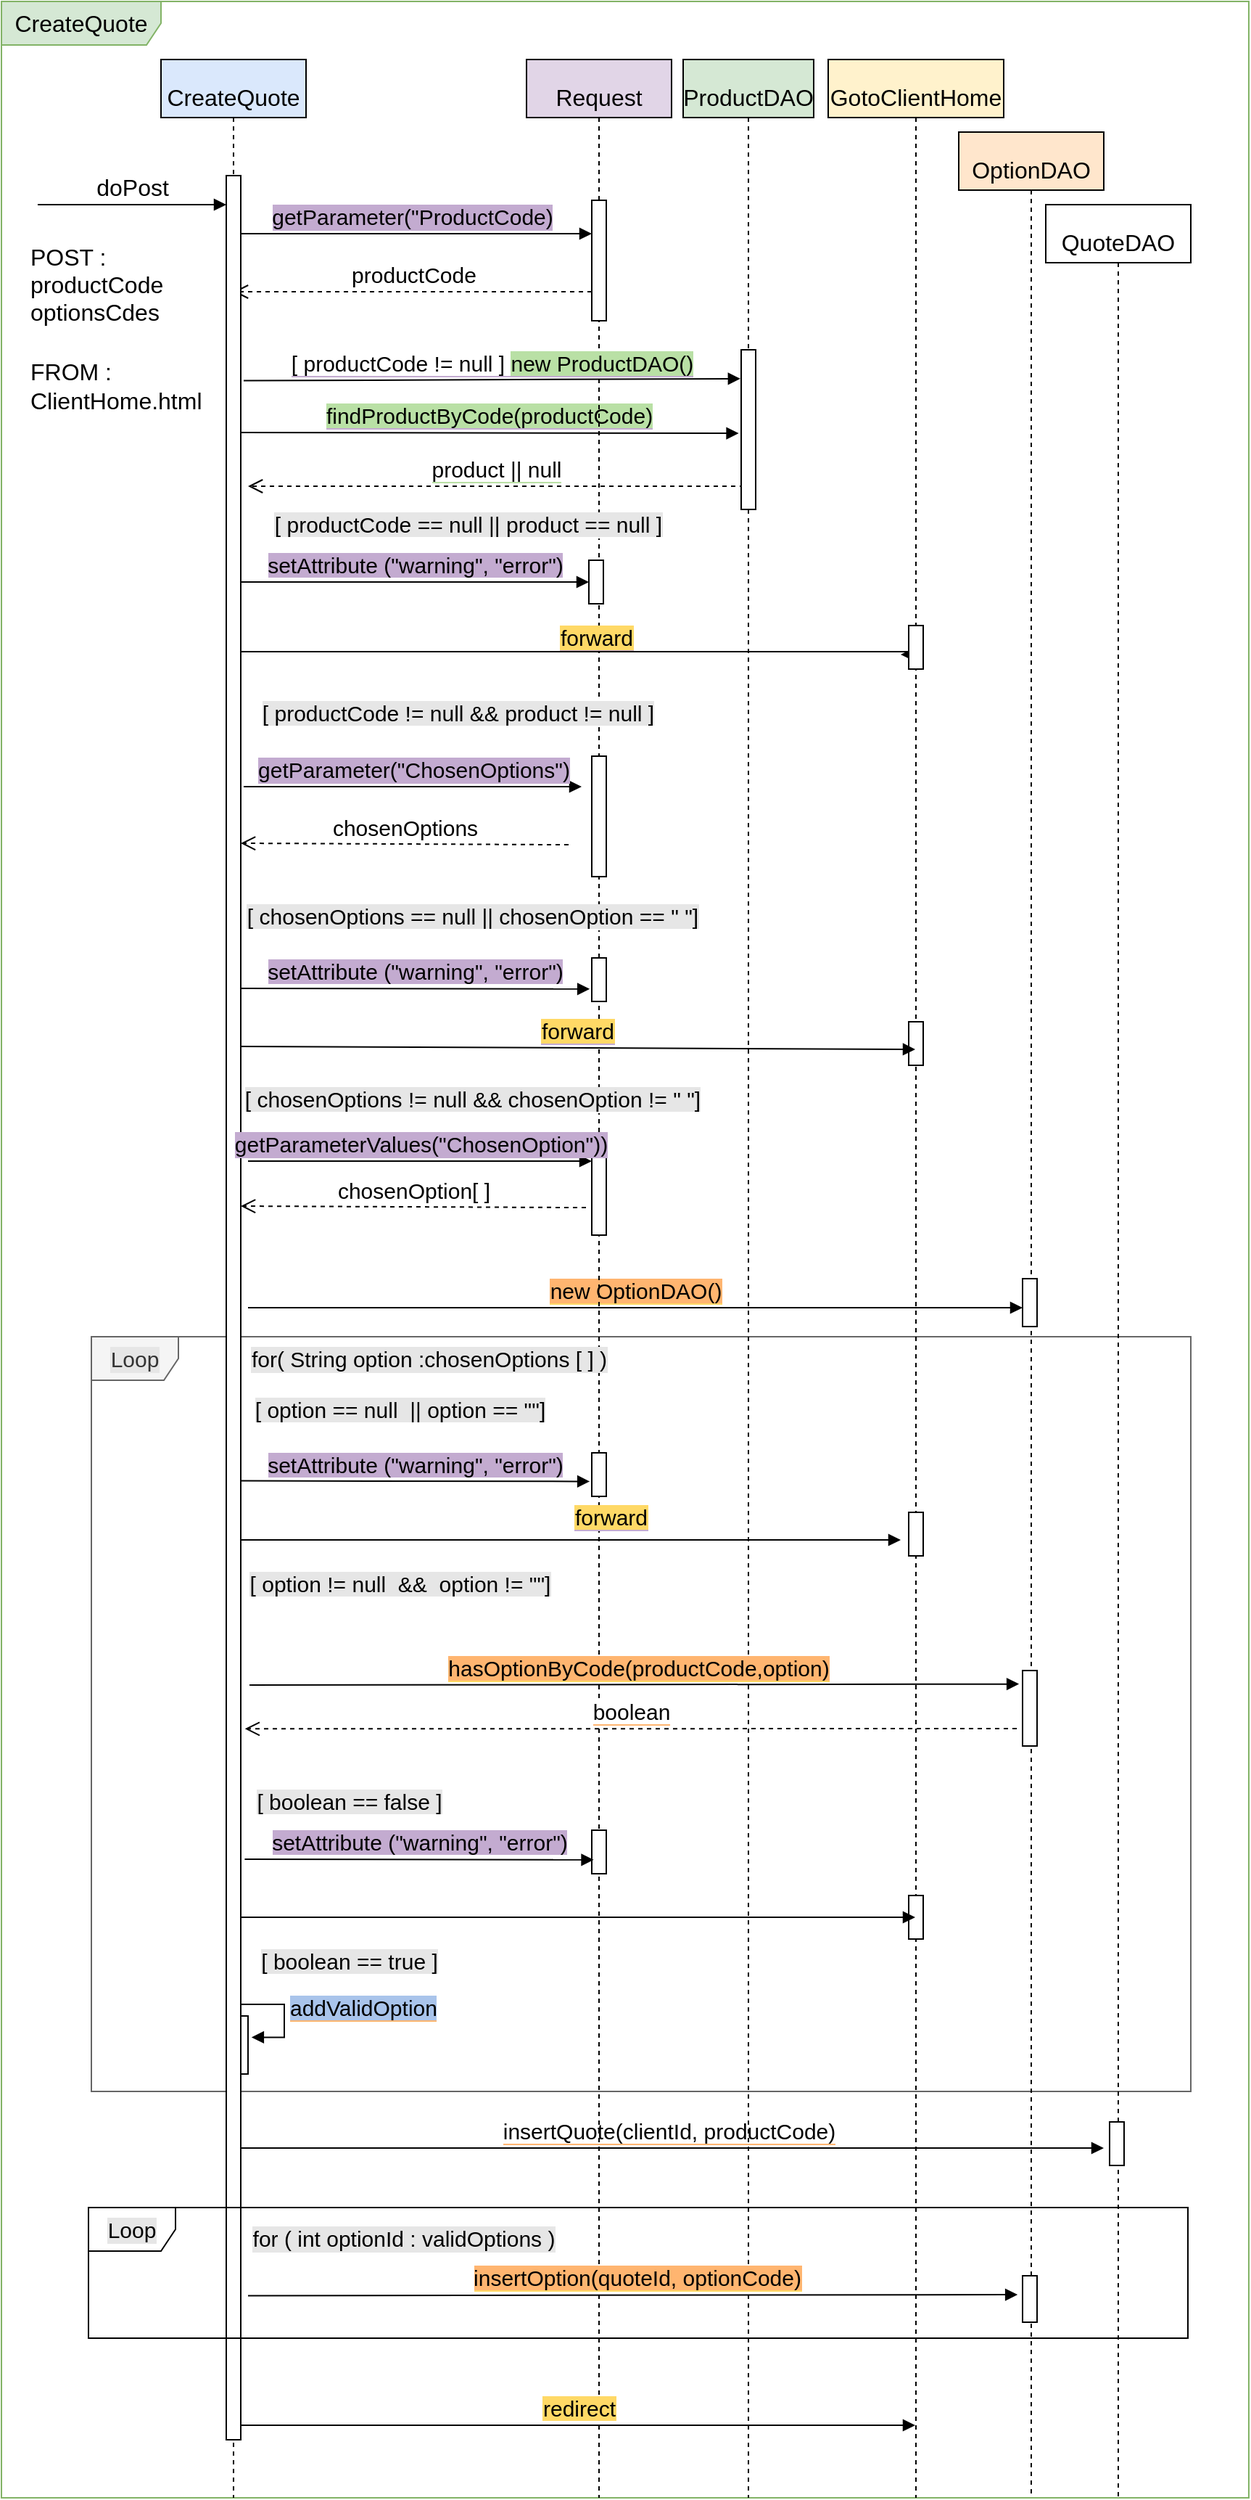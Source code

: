 <mxfile version="18.0.8" type="device"><diagram id="8lv88ZR4mrCCeqeHEAU_" name="Page-1"><mxGraphModel dx="1883" dy="1087" grid="1" gridSize="10" guides="1" tooltips="1" connect="1" arrows="1" fold="1" page="0" pageScale="1" pageWidth="827" pageHeight="1169" math="0" shadow="0"><root><mxCell id="0"/><mxCell id="1" parent="0"/><mxCell id="POiej5ANTQWtBTBRaUSJ-75" value="Loop" style="shape=umlFrame;whiteSpace=wrap;html=1;labelBackgroundColor=#E6E6E6;fontSize=15;fontColor=#333333;fillColor=#f5f5f5;strokeColor=#666666;" vertex="1" parent="1"><mxGeometry x="-198" y="600" width="758" height="520" as="geometry"/></mxCell><mxCell id="1Fg2AFdAJ2kEk59hbJvS-36" value="CreateQuote" style="shape=umlFrame;whiteSpace=wrap;html=1;fontSize=16;width=110;height=30;fillColor=#d5e8d4;strokeColor=#82b366;" parent="1" vertex="1"><mxGeometry x="-260" y="-320" width="860" height="1720" as="geometry"/></mxCell><mxCell id="POiej5ANTQWtBTBRaUSJ-1" value="&lt;span style=&quot;font-size: 16px;&quot;&gt;CreateQuote&lt;/span&gt;" style="shape=umlLifeline;perimeter=lifelinePerimeter;whiteSpace=wrap;html=1;container=1;collapsible=0;recursiveResize=0;outlineConnect=0;fontSize=33;align=center;fillColor=#dae8fc;strokeColor=#000000;" vertex="1" parent="1"><mxGeometry x="-150" y="-280" width="100" height="1680" as="geometry"/></mxCell><mxCell id="POiej5ANTQWtBTBRaUSJ-40" value="&lt;font style=&quot;background-color: rgb(195, 171, 208);&quot; color=&quot;#000000&quot;&gt;getParameter(&quot;ProductCode)&lt;/font&gt;" style="html=1;verticalAlign=bottom;endArrow=block;rounded=0;labelBackgroundColor=#C3ABD0;fontSize=15;fontColor=#FFFFFF;" edge="1" parent="POiej5ANTQWtBTBRaUSJ-1" target="1Fg2AFdAJ2kEk59hbJvS-20"><mxGeometry width="80" relative="1" as="geometry"><mxPoint x="48" y="120" as="sourcePoint"/><mxPoint x="128" y="120" as="targetPoint"/></mxGeometry></mxCell><mxCell id="POiej5ANTQWtBTBRaUSJ-47" value="&lt;font style=&quot;background-color: rgb(185, 224, 165);&quot; color=&quot;#000000&quot;&gt;findProductByCode(productCode)&lt;/font&gt;" style="html=1;verticalAlign=bottom;endArrow=block;rounded=0;labelBackgroundColor=#C3ABD0;fontSize=15;fontColor=#FFFFFF;entryX=-0.171;entryY=0.523;entryDx=0;entryDy=0;entryPerimeter=0;" edge="1" parent="POiej5ANTQWtBTBRaUSJ-1" target="POiej5ANTQWtBTBRaUSJ-7"><mxGeometry width="80" relative="1" as="geometry"><mxPoint x="55.0" y="257.0" as="sourcePoint"/><mxPoint x="390" y="257.0" as="targetPoint"/></mxGeometry></mxCell><mxCell id="POiej5ANTQWtBTBRaUSJ-74" value="&lt;span style=&quot;background-color: rgb(255, 181, 112);&quot;&gt;new OptionDAO()&lt;/span&gt;" style="html=1;verticalAlign=bottom;endArrow=block;rounded=0;labelBackgroundColor=#FFD966;fontSize=15;fontColor=#000000;" edge="1" parent="POiej5ANTQWtBTBRaUSJ-1" target="POiej5ANTQWtBTBRaUSJ-36"><mxGeometry width="80" relative="1" as="geometry"><mxPoint x="60" y="860" as="sourcePoint"/><mxPoint x="140" y="860" as="targetPoint"/></mxGeometry></mxCell><mxCell id="POiej5ANTQWtBTBRaUSJ-93" value="&lt;span style=&quot;background-color: rgb(230, 230, 230);&quot;&gt;[ boolean == false ]&lt;/span&gt;" style="text;html=1;strokeColor=none;fillColor=none;align=center;verticalAlign=middle;whiteSpace=wrap;rounded=0;labelBackgroundColor=#FFFFFF;fontSize=15;fontColor=#000000;" vertex="1" parent="POiej5ANTQWtBTBRaUSJ-1"><mxGeometry x="60" y="1190" width="140" height="20" as="geometry"/></mxCell><mxCell id="POiej5ANTQWtBTBRaUSJ-99" value="" style="html=1;verticalAlign=bottom;endArrow=block;rounded=0;labelBackgroundColor=#FFFFFF;fontSize=15;fontColor=#000000;" edge="1" parent="POiej5ANTQWtBTBRaUSJ-1"><mxGeometry width="80" relative="1" as="geometry"><mxPoint x="50" y="1020" as="sourcePoint"/><mxPoint x="510" y="1020" as="targetPoint"/></mxGeometry></mxCell><mxCell id="POiej5ANTQWtBTBRaUSJ-104" value="" style="html=1;points=[];perimeter=orthogonalPerimeter;labelBackgroundColor=#E6E6E6;fontSize=15;fontColor=#000000;" vertex="1" parent="POiej5ANTQWtBTBRaUSJ-1"><mxGeometry x="50" y="1348" width="10" height="40" as="geometry"/></mxCell><mxCell id="POiej5ANTQWtBTBRaUSJ-105" value="&lt;span style=&quot;background-color: rgb(169, 196, 235);&quot;&gt;addValidOption&lt;/span&gt;" style="edgeStyle=orthogonalEdgeStyle;html=1;align=left;spacingLeft=2;endArrow=block;rounded=0;entryX=1.243;entryY=0.368;labelBackgroundColor=#FFB570;fontSize=15;fontColor=#000000;entryDx=0;entryDy=0;entryPerimeter=0;" edge="1" target="POiej5ANTQWtBTBRaUSJ-104" parent="POiej5ANTQWtBTBRaUSJ-1"><mxGeometry relative="1" as="geometry"><mxPoint x="55" y="1329" as="sourcePoint"/><Array as="points"><mxPoint x="55" y="1340"/><mxPoint x="85" y="1340"/><mxPoint x="85" y="1363"/></Array><mxPoint x="60" y="1349" as="targetPoint"/></mxGeometry></mxCell><mxCell id="POiej5ANTQWtBTBRaUSJ-110" value="&lt;span style=&quot;background-color: rgb(255, 255, 255);&quot;&gt;insertQuote(clientId, productCode)&lt;/span&gt;" style="html=1;verticalAlign=bottom;endArrow=block;rounded=0;labelBackgroundColor=#FFB570;fontSize=15;fontColor=#000000;" edge="1" parent="POiej5ANTQWtBTBRaUSJ-1"><mxGeometry width="80" relative="1" as="geometry"><mxPoint x="50" y="1439" as="sourcePoint"/><mxPoint x="650" y="1439" as="targetPoint"/></mxGeometry></mxCell><mxCell id="1Fg2AFdAJ2kEk59hbJvS-6" value="&lt;span style=&quot;font-size: 16px;&quot;&gt;Request&lt;/span&gt;" style="shape=umlLifeline;perimeter=lifelinePerimeter;whiteSpace=wrap;html=1;container=1;collapsible=0;recursiveResize=0;outlineConnect=0;fontSize=33;align=center;fillColor=#e1d5e7;strokeColor=#000000;" parent="1" vertex="1"><mxGeometry x="102" y="-280" width="100" height="1680" as="geometry"/></mxCell><mxCell id="1Fg2AFdAJ2kEk59hbJvS-20" value="" style="html=1;points=[];perimeter=orthogonalPerimeter;fontSize=16;" parent="1Fg2AFdAJ2kEk59hbJvS-6" vertex="1"><mxGeometry x="45" y="97" width="10" height="83" as="geometry"/></mxCell><mxCell id="POiej5ANTQWtBTBRaUSJ-43" value="productCode" style="html=1;verticalAlign=bottom;endArrow=open;dashed=1;endSize=8;rounded=0;labelBackgroundColor=#FFFFFF;fontSize=15;fontColor=#000000;" edge="1" parent="1Fg2AFdAJ2kEk59hbJvS-6"><mxGeometry relative="1" as="geometry"><mxPoint x="45" y="160" as="sourcePoint"/><mxPoint x="-202" y="160" as="targetPoint"/></mxGeometry></mxCell><mxCell id="POiej5ANTQWtBTBRaUSJ-48" value="&lt;span style=&quot;background-color: rgb(255, 255, 255);&quot;&gt;product || null&lt;/span&gt;" style="html=1;verticalAlign=bottom;endArrow=open;dashed=1;endSize=8;rounded=0;labelBackgroundColor=#B9E0A5;fontSize=15;fontColor=#000000;" edge="1" parent="1Fg2AFdAJ2kEk59hbJvS-6"><mxGeometry relative="1" as="geometry"><mxPoint x="150" y="294" as="sourcePoint"/><mxPoint x="-192" y="294" as="targetPoint"/></mxGeometry></mxCell><mxCell id="POiej5ANTQWtBTBRaUSJ-50" value="&lt;span style=&quot;background-color: rgb(230, 230, 230);&quot;&gt;[ productCode == null || product == null ]&lt;/span&gt;" style="text;html=1;strokeColor=none;fillColor=none;align=center;verticalAlign=middle;whiteSpace=wrap;rounded=0;labelBackgroundColor=#FFFFFF;fontSize=15;fontColor=#000000;" vertex="1" parent="1Fg2AFdAJ2kEk59hbJvS-6"><mxGeometry x="-200" y="310" width="320" height="20" as="geometry"/></mxCell><mxCell id="POiej5ANTQWtBTBRaUSJ-55" value="" style="html=1;points=[];perimeter=orthogonalPerimeter;fontSize=16;" vertex="1" parent="1Fg2AFdAJ2kEk59hbJvS-6"><mxGeometry x="45" y="480" width="10" height="83" as="geometry"/></mxCell><mxCell id="POiej5ANTQWtBTBRaUSJ-60" value="" style="html=1;points=[];perimeter=orthogonalPerimeter;fontSize=16;" vertex="1" parent="1Fg2AFdAJ2kEk59hbJvS-6"><mxGeometry x="45" y="619" width="10" height="30" as="geometry"/></mxCell><mxCell id="POiej5ANTQWtBTBRaUSJ-69" value="" style="html=1;points=[];perimeter=orthogonalPerimeter;fontSize=16;" vertex="1" parent="1Fg2AFdAJ2kEk59hbJvS-6"><mxGeometry x="45" y="750" width="10" height="60" as="geometry"/></mxCell><mxCell id="POiej5ANTQWtBTBRaUSJ-90" value="" style="html=1;points=[];perimeter=orthogonalPerimeter;fontSize=16;" vertex="1" parent="1Fg2AFdAJ2kEk59hbJvS-6"><mxGeometry x="45" y="1220" width="10" height="30" as="geometry"/></mxCell><mxCell id="1Fg2AFdAJ2kEk59hbJvS-7" value="&lt;p style=&quot;line-height: 0.4;&quot;&gt;&lt;/p&gt;&lt;blockquote style=&quot;margin: 0px 0px 0px 40px; border: none; padding: 0px; line-height: 0.6;&quot;&gt;&lt;/blockquote&gt;&lt;span style=&quot;font-size: 16px;&quot;&gt;GotoClientHome&lt;/span&gt;&lt;br&gt;&lt;p&gt;&lt;/p&gt;" style="shape=umlLifeline;perimeter=lifelinePerimeter;whiteSpace=wrap;html=1;container=1;collapsible=0;recursiveResize=0;outlineConnect=0;fontSize=33;align=center;fillColor=#fff2cc;strokeColor=#000000;" parent="1" vertex="1"><mxGeometry x="310" y="-280" width="121" height="1680" as="geometry"/></mxCell><mxCell id="POiej5ANTQWtBTBRaUSJ-20" value="" style="html=1;points=[];perimeter=orthogonalPerimeter;fontSize=16;" vertex="1" parent="1Fg2AFdAJ2kEk59hbJvS-7"><mxGeometry x="55.5" y="663" width="10" height="30" as="geometry"/></mxCell><mxCell id="POiej5ANTQWtBTBRaUSJ-87" value="&lt;span style=&quot;background-color: rgb(255, 255, 255);&quot;&gt;boolean&lt;/span&gt;" style="html=1;verticalAlign=bottom;endArrow=open;dashed=1;endSize=8;rounded=0;labelBackgroundColor=#FFB570;fontSize=15;fontColor=#000000;entryX=1.286;entryY=0.901;entryDx=0;entryDy=0;entryPerimeter=0;" edge="1" parent="1Fg2AFdAJ2kEk59hbJvS-7"><mxGeometry relative="1" as="geometry"><mxPoint x="130" y="1150" as="sourcePoint"/><mxPoint x="-402.14" y="1150.17" as="targetPoint"/></mxGeometry></mxCell><mxCell id="POiej5ANTQWtBTBRaUSJ-91" value="" style="html=1;points=[];perimeter=orthogonalPerimeter;fontSize=16;" vertex="1" parent="1Fg2AFdAJ2kEk59hbJvS-7"><mxGeometry x="55.5" y="1265" width="10" height="30" as="geometry"/></mxCell><mxCell id="1Fg2AFdAJ2kEk59hbJvS-19" value="POST :&lt;br&gt;&lt;div style=&quot;&quot;&gt;productCode&lt;/div&gt;optionsCdes&lt;br&gt;" style="text;html=1;strokeColor=none;fillColor=none;align=left;verticalAlign=middle;whiteSpace=wrap;rounded=0;fontSize=16;" parent="1" vertex="1"><mxGeometry x="-242" y="-160" width="140" height="70" as="geometry"/></mxCell><mxCell id="1Fg2AFdAJ2kEk59hbJvS-21" value="" style="html=1;points=[];perimeter=orthogonalPerimeter;fontSize=16;" parent="1" vertex="1"><mxGeometry x="-105" y="-200" width="10" height="1560" as="geometry"/></mxCell><mxCell id="1Fg2AFdAJ2kEk59hbJvS-13" value="doPost" style="html=1;verticalAlign=bottom;endArrow=block;rounded=0;fontSize=16;" parent="1" edge="1"><mxGeometry width="80" relative="1" as="geometry"><mxPoint x="-235" y="-180" as="sourcePoint"/><mxPoint x="-105" y="-180" as="targetPoint"/></mxGeometry></mxCell><mxCell id="1Fg2AFdAJ2kEk59hbJvS-38" value="FROM :&lt;br&gt;ClientHome.html" style="text;html=1;strokeColor=none;fillColor=none;align=left;verticalAlign=middle;whiteSpace=wrap;rounded=0;fontSize=16;" parent="1" vertex="1"><mxGeometry x="-242" y="-80" width="102" height="50" as="geometry"/></mxCell><mxCell id="POiej5ANTQWtBTBRaUSJ-6" value="&lt;span style=&quot;font-size: 16px;&quot;&gt;ProductDAO&lt;/span&gt;" style="shape=umlLifeline;perimeter=lifelinePerimeter;whiteSpace=wrap;html=1;container=1;collapsible=0;recursiveResize=0;outlineConnect=0;fontSize=33;align=center;fillColor=#d5e8d4;strokeColor=#000000;" vertex="1" parent="1"><mxGeometry x="210" y="-280" width="90" height="1680" as="geometry"/></mxCell><mxCell id="POiej5ANTQWtBTBRaUSJ-7" value="" style="html=1;points=[];perimeter=orthogonalPerimeter;fontSize=16;" vertex="1" parent="POiej5ANTQWtBTBRaUSJ-6"><mxGeometry x="40" y="200" width="10" height="110" as="geometry"/></mxCell><mxCell id="1Fg2AFdAJ2kEk59hbJvS-29" value="" style="html=1;points=[];perimeter=orthogonalPerimeter;fontSize=16;" parent="POiej5ANTQWtBTBRaUSJ-6" vertex="1"><mxGeometry x="-65" y="345" width="10" height="30" as="geometry"/></mxCell><mxCell id="POiej5ANTQWtBTBRaUSJ-84" value="&lt;span style=&quot;background-color: rgb(255, 181, 112);&quot;&gt;hasOptionByCode(productCode,option)&lt;/span&gt;" style="html=1;verticalAlign=bottom;endArrow=block;rounded=0;labelBackgroundColor=#FFD966;fontSize=15;fontColor=#000000;entryX=-0.243;entryY=0.179;entryDx=0;entryDy=0;entryPerimeter=0;" edge="1" parent="POiej5ANTQWtBTBRaUSJ-6" target="POiej5ANTQWtBTBRaUSJ-108"><mxGeometry x="0.011" width="80" relative="1" as="geometry"><mxPoint x="-299" y="1120" as="sourcePoint"/><mxPoint x="275" y="1120" as="targetPoint"/><mxPoint as="offset"/></mxGeometry></mxCell><mxCell id="POiej5ANTQWtBTBRaUSJ-112" value="Loop" style="shape=umlFrame;whiteSpace=wrap;html=1;labelBackgroundColor=#E6E6E6;fontSize=15;fontColor=#000000;" vertex="1" parent="POiej5ANTQWtBTBRaUSJ-6"><mxGeometry x="-410" y="1480" width="758" height="90" as="geometry"/></mxCell><mxCell id="POiej5ANTQWtBTBRaUSJ-114" value="&lt;span style=&quot;background-color: rgb(255, 181, 112);&quot;&gt;insertOption(quoteId, optionCode)&lt;/span&gt;" style="html=1;verticalAlign=bottom;endArrow=block;rounded=0;labelBackgroundColor=#FFD966;fontSize=15;fontColor=#000000;entryX=-0.243;entryY=0.179;entryDx=0;entryDy=0;entryPerimeter=0;" edge="1" parent="POiej5ANTQWtBTBRaUSJ-6"><mxGeometry x="0.011" width="80" relative="1" as="geometry"><mxPoint x="-300" y="1540.69" as="sourcePoint"/><mxPoint x="230.57" y="1539.998" as="targetPoint"/><mxPoint as="offset"/></mxGeometry></mxCell><mxCell id="POiej5ANTQWtBTBRaUSJ-35" value="&lt;p style=&quot;line-height: 0.4;&quot;&gt;&lt;/p&gt;&lt;blockquote style=&quot;margin: 0px 0px 0px 40px; border: none; padding: 0px; line-height: 0.6;&quot;&gt;&lt;/blockquote&gt;&lt;span style=&quot;font-size: 16px;&quot;&gt;QuoteDAO&lt;/span&gt;&lt;br&gt;&lt;p&gt;&lt;/p&gt;" style="shape=umlLifeline;perimeter=lifelinePerimeter;whiteSpace=wrap;html=1;container=1;collapsible=0;recursiveResize=0;outlineConnect=0;fontSize=33;align=center;" vertex="1" parent="1"><mxGeometry x="460" y="-180" width="100" height="1580" as="geometry"/></mxCell><mxCell id="POiej5ANTQWtBTBRaUSJ-103" value="" style="html=1;points=[];perimeter=orthogonalPerimeter;fontSize=16;" vertex="1" parent="POiej5ANTQWtBTBRaUSJ-35"><mxGeometry x="44" y="1321" width="10" height="30" as="geometry"/></mxCell><mxCell id="POiej5ANTQWtBTBRaUSJ-46" value="&lt;font color=&quot;#000000&quot;&gt;&lt;span style=&quot;background-color: rgb(255, 255, 255);&quot;&gt;[ productCode != null ] &lt;/span&gt;&lt;span style=&quot;background-color: rgb(185, 224, 165);&quot;&gt;new ProductDAO()&lt;/span&gt;&lt;/font&gt;" style="html=1;verticalAlign=bottom;endArrow=block;rounded=0;labelBackgroundColor=#C3ABD0;fontSize=15;fontColor=#FFFFFF;entryX=-0.057;entryY=0.181;entryDx=0;entryDy=0;entryPerimeter=0;" edge="1" parent="1" target="POiej5ANTQWtBTBRaUSJ-7"><mxGeometry width="80" relative="1" as="geometry"><mxPoint x="-93.0" y="-58.71" as="sourcePoint"/><mxPoint x="242" y="-58.71" as="targetPoint"/></mxGeometry></mxCell><mxCell id="POiej5ANTQWtBTBRaUSJ-49" value="&lt;span style=&quot;background-color: rgb(195, 171, 208);&quot;&gt;setAttribute (&quot;warning&quot;, &quot;error&quot;)&lt;/span&gt;" style="html=1;verticalAlign=bottom;endArrow=block;rounded=0;labelBackgroundColor=#FFFFFF;fontSize=15;fontColor=#000000;" edge="1" parent="1" target="1Fg2AFdAJ2kEk59hbJvS-29"><mxGeometry width="80" relative="1" as="geometry"><mxPoint x="-95" y="80" as="sourcePoint"/><mxPoint x="-15" y="80" as="targetPoint"/></mxGeometry></mxCell><mxCell id="POiej5ANTQWtBTBRaUSJ-52" value="&lt;span style=&quot;background-color: rgb(255, 217, 102);&quot;&gt;forward&lt;/span&gt;" style="html=1;verticalAlign=bottom;endArrow=block;rounded=0;labelBackgroundColor=#C3ABD0;fontSize=15;fontColor=#000000;startArrow=none;" edge="1" parent="1" source="POiej5ANTQWtBTBRaUSJ-63"><mxGeometry x="1" y="210" width="80" relative="1" as="geometry"><mxPoint x="-94.929" y="128" as="sourcePoint"/><mxPoint x="360" y="130" as="targetPoint"/><mxPoint x="-210" y="-210" as="offset"/></mxGeometry></mxCell><mxCell id="POiej5ANTQWtBTBRaUSJ-53" value="&lt;span style=&quot;background-color: rgb(230, 230, 230);&quot;&gt;[ productCode != null &amp;amp;&amp;amp; product != null ]&lt;/span&gt;" style="text;html=1;strokeColor=none;fillColor=none;align=center;verticalAlign=middle;whiteSpace=wrap;rounded=0;labelBackgroundColor=#FFFFFF;fontSize=15;fontColor=#000000;" vertex="1" parent="1"><mxGeometry x="-105" y="160" width="320" height="20" as="geometry"/></mxCell><mxCell id="POiej5ANTQWtBTBRaUSJ-54" value="&lt;font style=&quot;background-color: rgb(195, 171, 208);&quot; color=&quot;#000000&quot;&gt;getParameter(&quot;ChosenOptions&quot;)&lt;/font&gt;" style="html=1;verticalAlign=bottom;endArrow=block;rounded=0;labelBackgroundColor=#C3ABD0;fontSize=15;fontColor=#FFFFFF;" edge="1" parent="1"><mxGeometry width="80" relative="1" as="geometry"><mxPoint x="-93.0" y="221" as="sourcePoint"/><mxPoint x="140" y="221" as="targetPoint"/></mxGeometry></mxCell><mxCell id="POiej5ANTQWtBTBRaUSJ-56" value="chosenOptions" style="html=1;verticalAlign=bottom;endArrow=open;dashed=1;endSize=8;rounded=0;labelBackgroundColor=#FFFFFF;fontSize=15;fontColor=#000000;entryX=1.4;entryY=0.094;entryDx=0;entryDy=0;entryPerimeter=0;" edge="1" parent="1"><mxGeometry relative="1" as="geometry"><mxPoint x="131" y="261.04" as="sourcePoint"/><mxPoint x="-95" y="260.0" as="targetPoint"/></mxGeometry></mxCell><mxCell id="POiej5ANTQWtBTBRaUSJ-58" value="&lt;span style=&quot;background-color: rgb(230, 230, 230);&quot;&gt;[ chosenOptions == null || chosenOption == &quot; &quot;]&lt;/span&gt;" style="text;html=1;strokeColor=none;fillColor=none;align=center;verticalAlign=middle;whiteSpace=wrap;rounded=0;labelBackgroundColor=#FFFFFF;fontSize=15;fontColor=#000000;" vertex="1" parent="1"><mxGeometry x="-95" y="300" width="320" height="20" as="geometry"/></mxCell><mxCell id="POiej5ANTQWtBTBRaUSJ-59" value="&lt;span style=&quot;background-color: rgb(195, 171, 208);&quot;&gt;setAttribute (&quot;warning&quot;, &quot;error&quot;)&lt;/span&gt;" style="html=1;verticalAlign=bottom;endArrow=block;rounded=0;labelBackgroundColor=#FFFFFF;fontSize=15;fontColor=#000000;entryX=-0.143;entryY=0.714;entryDx=0;entryDy=0;entryPerimeter=0;" edge="1" parent="1" target="POiej5ANTQWtBTBRaUSJ-60"><mxGeometry width="80" relative="1" as="geometry"><mxPoint x="-95" y="360" as="sourcePoint"/><mxPoint x="135" y="360" as="targetPoint"/></mxGeometry></mxCell><mxCell id="POiej5ANTQWtBTBRaUSJ-61" value="&lt;span style=&quot;background-color: rgb(255, 217, 102);&quot;&gt;forward&lt;/span&gt;" style="html=1;verticalAlign=bottom;endArrow=block;rounded=0;labelBackgroundColor=#C3ABD0;fontSize=15;fontColor=#000000;" edge="1" parent="1"><mxGeometry width="80" relative="1" as="geometry"><mxPoint x="-94.999" y="400" as="sourcePoint"/><mxPoint x="370" y="402" as="targetPoint"/></mxGeometry></mxCell><mxCell id="POiej5ANTQWtBTBRaUSJ-62" value="&lt;span style=&quot;background-color: rgb(230, 230, 230);&quot;&gt;[ chosenOptions != null &amp;amp;&amp;amp; chosenOption != &quot; &quot;]&lt;/span&gt;" style="text;html=1;strokeColor=none;fillColor=none;align=center;verticalAlign=middle;whiteSpace=wrap;rounded=0;labelBackgroundColor=#FFFFFF;fontSize=15;fontColor=#000000;" vertex="1" parent="1"><mxGeometry x="-95" y="426" width="320" height="20" as="geometry"/></mxCell><mxCell id="POiej5ANTQWtBTBRaUSJ-63" value="" style="html=1;points=[];perimeter=orthogonalPerimeter;fontSize=16;" vertex="1" parent="1"><mxGeometry x="365.5" y="110" width="10" height="30" as="geometry"/></mxCell><mxCell id="POiej5ANTQWtBTBRaUSJ-64" value="" style="html=1;verticalAlign=bottom;endArrow=none;rounded=0;labelBackgroundColor=#C3ABD0;fontSize=15;fontColor=#000000;" edge="1" parent="1" target="POiej5ANTQWtBTBRaUSJ-63"><mxGeometry width="80" relative="1" as="geometry"><mxPoint x="-94.929" y="128" as="sourcePoint"/><mxPoint x="360" y="130" as="targetPoint"/></mxGeometry></mxCell><mxCell id="POiej5ANTQWtBTBRaUSJ-68" value="&lt;font style=&quot;background-color: rgb(195, 171, 208);&quot; color=&quot;#000000&quot;&gt;getParameterValues(&quot;ChosenOption&quot;))&lt;/font&gt;" style="html=1;verticalAlign=bottom;endArrow=block;rounded=0;labelBackgroundColor=#C3ABD0;fontSize=15;fontColor=#FFFFFF;" edge="1" parent="1"><mxGeometry width="80" relative="1" as="geometry"><mxPoint x="-90" y="479" as="sourcePoint"/><mxPoint x="147" y="479" as="targetPoint"/></mxGeometry></mxCell><mxCell id="POiej5ANTQWtBTBRaUSJ-70" value="chosenOption[ ]" style="html=1;verticalAlign=bottom;endArrow=open;dashed=1;endSize=8;rounded=0;labelBackgroundColor=#FFFFFF;fontSize=15;fontColor=#000000;entryX=1.4;entryY=0.094;entryDx=0;entryDy=0;entryPerimeter=0;" edge="1" parent="1"><mxGeometry relative="1" as="geometry"><mxPoint x="143.0" y="511.04" as="sourcePoint"/><mxPoint x="-95" y="510.0" as="targetPoint"/></mxGeometry></mxCell><mxCell id="POiej5ANTQWtBTBRaUSJ-76" value="for( String option :chosenOptions [ ] )" style="text;html=1;strokeColor=none;fillColor=none;align=center;verticalAlign=middle;whiteSpace=wrap;rounded=0;labelBackgroundColor=#E6E6E6;fontSize=15;fontColor=#000000;" vertex="1" parent="1"><mxGeometry x="-145" y="600" width="360" height="30" as="geometry"/></mxCell><mxCell id="POiej5ANTQWtBTBRaUSJ-77" value="&lt;span style=&quot;background-color: rgb(230, 230, 230);&quot;&gt;[ option == null&amp;nbsp; || option == &quot;&quot;]&lt;/span&gt;" style="text;html=1;strokeColor=none;fillColor=none;align=center;verticalAlign=middle;whiteSpace=wrap;rounded=0;labelBackgroundColor=#FFFFFF;fontSize=15;fontColor=#000000;" vertex="1" parent="1"><mxGeometry x="-145" y="640" width="320" height="20" as="geometry"/></mxCell><mxCell id="POiej5ANTQWtBTBRaUSJ-78" value="&lt;span style=&quot;background-color: rgb(195, 171, 208);&quot;&gt;setAttribute (&quot;warning&quot;, &quot;error&quot;)&lt;/span&gt;" style="html=1;verticalAlign=bottom;endArrow=block;rounded=0;labelBackgroundColor=#FFFFFF;fontSize=15;fontColor=#000000;entryX=-0.143;entryY=0.714;entryDx=0;entryDy=0;entryPerimeter=0;" edge="1" parent="1"><mxGeometry width="80" relative="1" as="geometry"><mxPoint x="-95" y="699.29" as="sourcePoint"/><mxPoint x="145.57" y="699.71" as="targetPoint"/></mxGeometry></mxCell><mxCell id="POiej5ANTQWtBTBRaUSJ-79" value="&lt;span style=&quot;background-color: rgb(255, 217, 102);&quot;&gt;forward&lt;/span&gt;" style="html=1;verticalAlign=bottom;endArrow=block;rounded=0;labelBackgroundColor=#C3ABD0;fontSize=15;fontColor=#000000;startArrow=none;" edge="1" parent="1" source="POiej5ANTQWtBTBRaUSJ-82"><mxGeometry x="1" y="210" width="80" relative="1" as="geometry"><mxPoint x="-94.999" y="740" as="sourcePoint"/><mxPoint x="370" y="742" as="targetPoint"/><mxPoint y="-6" as="offset"/></mxGeometry></mxCell><mxCell id="POiej5ANTQWtBTBRaUSJ-80" value="&lt;span style=&quot;background-color: rgb(230, 230, 230);&quot;&gt;[ option != null&amp;nbsp; &amp;amp;&amp;amp;&amp;nbsp; option != &quot;&quot;]&lt;/span&gt;" style="text;html=1;strokeColor=none;fillColor=none;align=center;verticalAlign=middle;whiteSpace=wrap;rounded=0;labelBackgroundColor=#FFFFFF;fontSize=15;fontColor=#000000;" vertex="1" parent="1"><mxGeometry x="-145" y="760" width="320" height="20" as="geometry"/></mxCell><mxCell id="POiej5ANTQWtBTBRaUSJ-81" value="" style="html=1;points=[];perimeter=orthogonalPerimeter;fontSize=16;" vertex="1" parent="1"><mxGeometry x="147" y="680" width="10" height="30" as="geometry"/></mxCell><mxCell id="POiej5ANTQWtBTBRaUSJ-82" value="" style="html=1;points=[];perimeter=orthogonalPerimeter;fontSize=16;" vertex="1" parent="1"><mxGeometry x="365.5" y="721" width="10" height="30" as="geometry"/></mxCell><mxCell id="POiej5ANTQWtBTBRaUSJ-88" value="&lt;span style=&quot;background-color: rgb(195, 171, 208);&quot;&gt;setAttribute (&quot;warning&quot;, &quot;error&quot;)&lt;/span&gt;" style="html=1;verticalAlign=bottom;endArrow=block;rounded=0;labelBackgroundColor=#FFFFFF;fontSize=15;fontColor=#000000;entryX=-0.143;entryY=0.714;entryDx=0;entryDy=0;entryPerimeter=0;" edge="1" parent="1"><mxGeometry width="80" relative="1" as="geometry"><mxPoint x="-92.29" y="960.0" as="sourcePoint"/><mxPoint x="148.28" y="960.42" as="targetPoint"/></mxGeometry></mxCell><mxCell id="POiej5ANTQWtBTBRaUSJ-94" value="&lt;span style=&quot;background-color: rgb(230, 230, 230);&quot;&gt;[ boolean == true ]&lt;/span&gt;" style="text;html=1;strokeColor=none;fillColor=none;align=center;verticalAlign=middle;whiteSpace=wrap;rounded=0;labelBackgroundColor=#FFFFFF;fontSize=15;fontColor=#000000;" vertex="1" parent="1"><mxGeometry x="-90" y="1020" width="140" height="20" as="geometry"/></mxCell><mxCell id="POiej5ANTQWtBTBRaUSJ-100" value="" style="html=1;verticalAlign=bottom;endArrow=block;rounded=0;labelBackgroundColor=#FFFFFF;fontSize=15;fontColor=#000000;" edge="1" parent="1"><mxGeometry width="80" relative="1" as="geometry"><mxPoint x="-95" y="1000" as="sourcePoint"/><mxPoint x="370" y="1000" as="targetPoint"/></mxGeometry></mxCell><mxCell id="POiej5ANTQWtBTBRaUSJ-106" value="&lt;p style=&quot;line-height: 0.4;&quot;&gt;&lt;/p&gt;&lt;blockquote style=&quot;margin: 0px 0px 0px 40px; border: none; padding: 0px; line-height: 0.6;&quot;&gt;&lt;/blockquote&gt;&lt;span style=&quot;font-size: 16px;&quot;&gt;OptionDAO&lt;/span&gt;&lt;br&gt;&lt;p&gt;&lt;/p&gt;" style="shape=umlLifeline;perimeter=lifelinePerimeter;whiteSpace=wrap;html=1;container=1;collapsible=0;recursiveResize=0;outlineConnect=0;fontSize=33;align=center;fillColor=#ffe6cc;strokeColor=#000000;" vertex="1" parent="1"><mxGeometry x="400" y="-230" width="100" height="1630" as="geometry"/></mxCell><mxCell id="POiej5ANTQWtBTBRaUSJ-108" value="" style="html=1;points=[];perimeter=orthogonalPerimeter;fontSize=16;" vertex="1" parent="POiej5ANTQWtBTBRaUSJ-106"><mxGeometry x="44" y="1060" width="10" height="52" as="geometry"/></mxCell><mxCell id="POiej5ANTQWtBTBRaUSJ-36" value="" style="html=1;points=[];perimeter=orthogonalPerimeter;fontSize=16;" vertex="1" parent="POiej5ANTQWtBTBRaUSJ-106"><mxGeometry x="44" y="790" width="10" height="33" as="geometry"/></mxCell><mxCell id="POiej5ANTQWtBTBRaUSJ-115" value="" style="html=1;points=[];perimeter=orthogonalPerimeter;fontSize=16;" vertex="1" parent="POiej5ANTQWtBTBRaUSJ-106"><mxGeometry x="44" y="1477" width="10" height="32" as="geometry"/></mxCell><mxCell id="POiej5ANTQWtBTBRaUSJ-113" value="for ( int optionId : validOptions )" style="text;html=1;strokeColor=none;fillColor=none;align=center;verticalAlign=middle;whiteSpace=wrap;rounded=0;labelBackgroundColor=#E6E6E6;fontSize=15;fontColor=#000000;" vertex="1" parent="1"><mxGeometry x="-90" y="1206" width="215" height="30" as="geometry"/></mxCell><mxCell id="POiej5ANTQWtBTBRaUSJ-118" value="&lt;span style=&quot;background-color: rgb(255, 217, 102);&quot;&gt;redirect&lt;/span&gt;" style="html=1;verticalAlign=bottom;endArrow=block;rounded=0;labelBackgroundColor=#FFFFFF;fontSize=15;fontColor=#000000;" edge="1" parent="1"><mxGeometry width="80" relative="1" as="geometry"><mxPoint x="-95" y="1350" as="sourcePoint"/><mxPoint x="370" y="1350" as="targetPoint"/></mxGeometry></mxCell></root></mxGraphModel></diagram></mxfile>